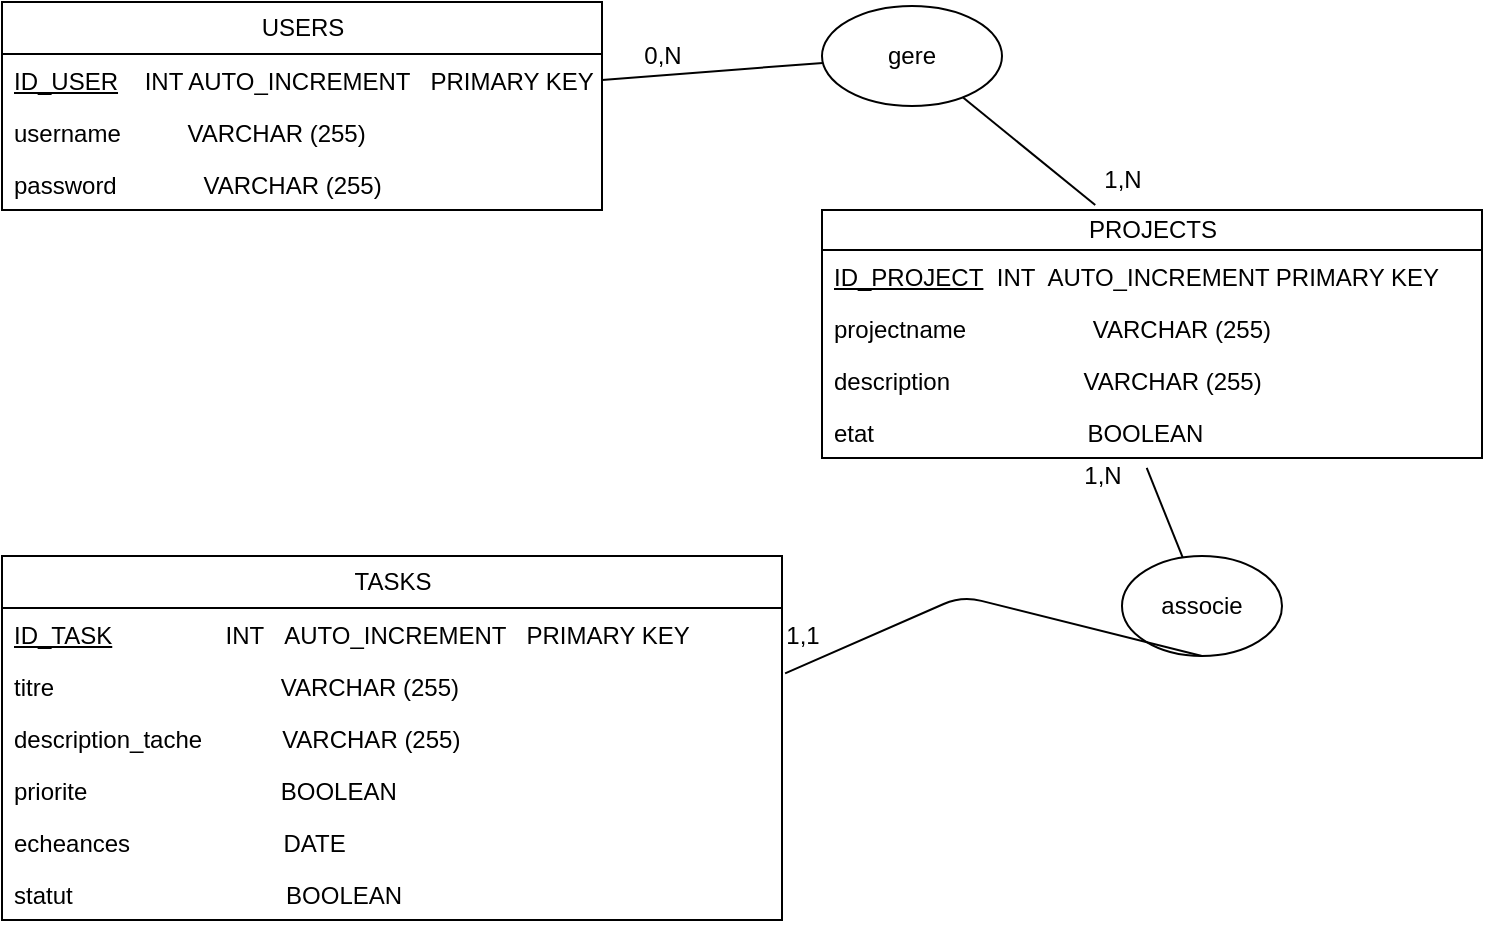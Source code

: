<mxfile>
    <diagram id="_w7T5jTIsiy8mK3o0dd5" name="Page-1">
        <mxGraphModel dx="490" dy="419" grid="1" gridSize="10" guides="1" tooltips="1" connect="1" arrows="1" fold="1" page="1" pageScale="1" pageWidth="827" pageHeight="1169" math="0" shadow="0">
            <root>
                <mxCell id="0"/>
                <mxCell id="1" parent="0"/>
                <mxCell id="4" value="USERS" style="swimlane;fontStyle=0;childLayout=stackLayout;horizontal=1;startSize=26;fillColor=none;horizontalStack=0;resizeParent=1;resizeParentMax=0;resizeLast=0;collapsible=1;marginBottom=0;html=1;" parent="1" vertex="1">
                    <mxGeometry x="40" y="43" width="300" height="104" as="geometry"/>
                </mxCell>
                <mxCell id="5" value="&lt;u&gt;ID_USER&lt;/u&gt;&amp;nbsp; &amp;nbsp; INT AUTO_INCREMENT&amp;nbsp; &amp;nbsp;PRIMARY KEY" style="text;strokeColor=none;fillColor=none;align=left;verticalAlign=top;spacingLeft=4;spacingRight=4;overflow=hidden;rotatable=0;points=[[0,0.5],[1,0.5]];portConstraint=eastwest;whiteSpace=wrap;html=1;" parent="4" vertex="1">
                    <mxGeometry y="26" width="300" height="26" as="geometry"/>
                </mxCell>
                <mxCell id="6" value="username&amp;nbsp; &amp;nbsp; &amp;nbsp; &amp;nbsp; &amp;nbsp; VARCHAR (255)" style="text;strokeColor=none;fillColor=none;align=left;verticalAlign=top;spacingLeft=4;spacingRight=4;overflow=hidden;rotatable=0;points=[[0,0.5],[1,0.5]];portConstraint=eastwest;whiteSpace=wrap;html=1;" parent="4" vertex="1">
                    <mxGeometry y="52" width="300" height="26" as="geometry"/>
                </mxCell>
                <mxCell id="7" value="password&amp;nbsp; &amp;nbsp; &amp;nbsp; &amp;nbsp; &amp;nbsp; &amp;nbsp; &amp;nbsp;VARCHAR (255)" style="text;strokeColor=none;fillColor=none;align=left;verticalAlign=top;spacingLeft=4;spacingRight=4;overflow=hidden;rotatable=0;points=[[0,0.5],[1,0.5]];portConstraint=eastwest;whiteSpace=wrap;html=1;" parent="4" vertex="1">
                    <mxGeometry y="78" width="300" height="26" as="geometry"/>
                </mxCell>
                <mxCell id="16" value="PROJECTS" style="swimlane;fontStyle=0;childLayout=stackLayout;horizontal=1;startSize=20;fillColor=none;horizontalStack=0;resizeParent=1;resizeParentMax=0;resizeLast=0;collapsible=1;marginBottom=0;html=1;" parent="1" vertex="1">
                    <mxGeometry x="450" y="147" width="330" height="124" as="geometry"/>
                </mxCell>
                <mxCell id="17" value="&lt;u&gt;ID_PROJECT&lt;/u&gt;&amp;nbsp; INT&amp;nbsp; AUTO_INCREMENT PRIMARY KEY" style="text;strokeColor=none;fillColor=none;align=left;verticalAlign=top;spacingLeft=4;spacingRight=4;overflow=hidden;rotatable=0;points=[[0,0.5],[1,0.5]];portConstraint=eastwest;whiteSpace=wrap;html=1;" parent="16" vertex="1">
                    <mxGeometry y="20" width="330" height="26" as="geometry"/>
                </mxCell>
                <mxCell id="18" value="projectname&amp;nbsp; &amp;nbsp; &amp;nbsp; &amp;nbsp; &amp;nbsp; &amp;nbsp; &amp;nbsp; &amp;nbsp; &amp;nbsp; &amp;nbsp;VARCHAR (255)" style="text;strokeColor=none;fillColor=none;align=left;verticalAlign=top;spacingLeft=4;spacingRight=4;overflow=hidden;rotatable=0;points=[[0,0.5],[1,0.5]];portConstraint=eastwest;whiteSpace=wrap;html=1;" parent="16" vertex="1">
                    <mxGeometry y="46" width="330" height="26" as="geometry"/>
                </mxCell>
                <mxCell id="19" value="description&amp;nbsp; &amp;nbsp; &amp;nbsp; &amp;nbsp; &amp;nbsp; &amp;nbsp; &amp;nbsp; &amp;nbsp; &amp;nbsp; &amp;nbsp; VARCHAR (255)" style="text;strokeColor=none;fillColor=none;align=left;verticalAlign=top;spacingLeft=4;spacingRight=4;overflow=hidden;rotatable=0;points=[[0,0.5],[1,0.5]];portConstraint=eastwest;whiteSpace=wrap;html=1;" parent="16" vertex="1">
                    <mxGeometry y="72" width="330" height="26" as="geometry"/>
                </mxCell>
                <mxCell id="58" value="etat&amp;nbsp; &amp;nbsp; &amp;nbsp; &amp;nbsp; &amp;nbsp; &amp;nbsp; &amp;nbsp; &amp;nbsp; &amp;nbsp; &amp;nbsp; &amp;nbsp; &amp;nbsp; &amp;nbsp; &amp;nbsp; &amp;nbsp; &amp;nbsp; BOOLEAN" style="text;strokeColor=none;fillColor=none;align=left;verticalAlign=top;spacingLeft=4;spacingRight=4;overflow=hidden;rotatable=0;points=[[0,0.5],[1,0.5]];portConstraint=eastwest;whiteSpace=wrap;html=1;" parent="16" vertex="1">
                    <mxGeometry y="98" width="330" height="26" as="geometry"/>
                </mxCell>
                <mxCell id="20" value="TASKS" style="swimlane;fontStyle=0;childLayout=stackLayout;horizontal=1;startSize=26;fillColor=none;horizontalStack=0;resizeParent=1;resizeParentMax=0;resizeLast=0;collapsible=1;marginBottom=0;html=1;" parent="1" vertex="1">
                    <mxGeometry x="40" y="320" width="390" height="182" as="geometry"/>
                </mxCell>
                <mxCell id="21" value="&lt;u&gt;ID_TASK&lt;/u&gt;&amp;nbsp; &amp;nbsp; &amp;nbsp; &amp;nbsp; &amp;nbsp; &amp;nbsp; &amp;nbsp; &amp;nbsp; &amp;nbsp;INT&amp;nbsp; &amp;nbsp;AUTO_INCREMENT&amp;nbsp; &amp;nbsp;PRIMARY KEY" style="text;strokeColor=none;fillColor=none;align=left;verticalAlign=top;spacingLeft=4;spacingRight=4;overflow=hidden;rotatable=0;points=[[0,0.5],[1,0.5]];portConstraint=eastwest;whiteSpace=wrap;html=1;" parent="20" vertex="1">
                    <mxGeometry y="26" width="390" height="26" as="geometry"/>
                </mxCell>
                <mxCell id="22" value="titre&amp;nbsp; &amp;nbsp; &amp;nbsp; &amp;nbsp; &amp;nbsp; &amp;nbsp; &amp;nbsp; &amp;nbsp; &amp;nbsp; &amp;nbsp; &amp;nbsp; &amp;nbsp; &amp;nbsp; &amp;nbsp; &amp;nbsp; &amp;nbsp; &amp;nbsp; VARCHAR (255)" style="text;strokeColor=none;fillColor=none;align=left;verticalAlign=top;spacingLeft=4;spacingRight=4;overflow=hidden;rotatable=0;points=[[0,0.5],[1,0.5]];portConstraint=eastwest;whiteSpace=wrap;html=1;" parent="20" vertex="1">
                    <mxGeometry y="52" width="390" height="26" as="geometry"/>
                </mxCell>
                <mxCell id="23" value="description_tache&amp;nbsp; &amp;nbsp; &amp;nbsp; &amp;nbsp; &amp;nbsp; &amp;nbsp; VARCHAR (255)" style="text;strokeColor=none;fillColor=none;align=left;verticalAlign=top;spacingLeft=4;spacingRight=4;overflow=hidden;rotatable=0;points=[[0,0.5],[1,0.5]];portConstraint=eastwest;whiteSpace=wrap;html=1;" parent="20" vertex="1">
                    <mxGeometry y="78" width="390" height="26" as="geometry"/>
                </mxCell>
                <mxCell id="45" value="priorite&amp;nbsp; &amp;nbsp; &amp;nbsp; &amp;nbsp; &amp;nbsp; &amp;nbsp; &amp;nbsp; &amp;nbsp; &amp;nbsp; &amp;nbsp; &amp;nbsp; &amp;nbsp; &amp;nbsp; &amp;nbsp; &amp;nbsp;BOOLEAN" style="text;strokeColor=none;fillColor=none;align=left;verticalAlign=top;spacingLeft=4;spacingRight=4;overflow=hidden;rotatable=0;points=[[0,0.5],[1,0.5]];portConstraint=eastwest;whiteSpace=wrap;html=1;" parent="20" vertex="1">
                    <mxGeometry y="104" width="390" height="26" as="geometry"/>
                </mxCell>
                <mxCell id="46" value="echeances&amp;nbsp; &amp;nbsp; &amp;nbsp; &amp;nbsp; &amp;nbsp; &amp;nbsp; &amp;nbsp; &amp;nbsp; &amp;nbsp; &amp;nbsp; &amp;nbsp; &amp;nbsp;DATE" style="text;strokeColor=none;fillColor=none;align=left;verticalAlign=top;spacingLeft=4;spacingRight=4;overflow=hidden;rotatable=0;points=[[0,0.5],[1,0.5]];portConstraint=eastwest;whiteSpace=wrap;html=1;" parent="20" vertex="1">
                    <mxGeometry y="130" width="390" height="26" as="geometry"/>
                </mxCell>
                <mxCell id="47" value="statut&amp;nbsp; &amp;nbsp; &amp;nbsp; &amp;nbsp; &amp;nbsp; &amp;nbsp; &amp;nbsp; &amp;nbsp; &amp;nbsp; &amp;nbsp; &amp;nbsp; &amp;nbsp; &amp;nbsp; &amp;nbsp; &amp;nbsp; &amp;nbsp; BOOLEAN" style="text;strokeColor=none;fillColor=none;align=left;verticalAlign=top;spacingLeft=4;spacingRight=4;overflow=hidden;rotatable=0;points=[[0,0.5],[1,0.5]];portConstraint=eastwest;whiteSpace=wrap;html=1;" parent="20" vertex="1">
                    <mxGeometry y="156" width="390" height="26" as="geometry"/>
                </mxCell>
                <mxCell id="28" value="0,N" style="text;html=1;align=center;verticalAlign=middle;resizable=0;points=[];autosize=1;strokeColor=none;fillColor=none;" parent="1" vertex="1">
                    <mxGeometry x="350" y="55" width="40" height="30" as="geometry"/>
                </mxCell>
                <mxCell id="34" value="associe" style="ellipse;whiteSpace=wrap;html=1;" parent="1" vertex="1">
                    <mxGeometry x="600" y="320" width="80" height="50" as="geometry"/>
                </mxCell>
                <mxCell id="35" value="" style="endArrow=none;html=1;exitX=1.004;exitY=0.256;exitDx=0;exitDy=0;entryX=0.5;entryY=1;entryDx=0;entryDy=0;exitPerimeter=0;" parent="1" source="22" target="34" edge="1">
                    <mxGeometry width="50" height="50" relative="1" as="geometry">
                        <mxPoint x="690" y="325" as="sourcePoint"/>
                        <mxPoint x="740" y="275" as="targetPoint"/>
                        <Array as="points">
                            <mxPoint x="520" y="340"/>
                        </Array>
                    </mxGeometry>
                </mxCell>
                <mxCell id="36" value="" style="endArrow=none;html=1;entryX=0.492;entryY=1.192;entryDx=0;entryDy=0;entryPerimeter=0;" parent="1" source="34" target="58" edge="1">
                    <mxGeometry width="50" height="50" relative="1" as="geometry">
                        <mxPoint x="380" y="270" as="sourcePoint"/>
                        <mxPoint x="620" y="280" as="targetPoint"/>
                    </mxGeometry>
                </mxCell>
                <mxCell id="39" value="gere" style="ellipse;whiteSpace=wrap;html=1;" parent="1" vertex="1">
                    <mxGeometry x="450" y="45" width="90" height="50" as="geometry"/>
                </mxCell>
                <mxCell id="40" value="" style="endArrow=none;html=1;entryX=1;entryY=0.5;entryDx=0;entryDy=0;" parent="1" source="39" target="5" edge="1">
                    <mxGeometry width="50" height="50" relative="1" as="geometry">
                        <mxPoint x="380" y="270" as="sourcePoint"/>
                        <mxPoint x="430" y="220" as="targetPoint"/>
                    </mxGeometry>
                </mxCell>
                <mxCell id="41" value="" style="endArrow=none;html=1;entryX=0.414;entryY=-0.02;entryDx=0;entryDy=0;entryPerimeter=0;" parent="1" source="39" target="16" edge="1">
                    <mxGeometry width="50" height="50" relative="1" as="geometry">
                        <mxPoint x="380" y="270" as="sourcePoint"/>
                        <mxPoint x="430" y="220" as="targetPoint"/>
                    </mxGeometry>
                </mxCell>
                <mxCell id="42" value="1,N" style="text;html=1;align=center;verticalAlign=middle;resizable=0;points=[];autosize=1;strokeColor=none;fillColor=none;" parent="1" vertex="1">
                    <mxGeometry x="580" y="117" width="40" height="30" as="geometry"/>
                </mxCell>
                <mxCell id="52" value="1,1" style="text;html=1;align=center;verticalAlign=middle;resizable=0;points=[];autosize=1;strokeColor=none;fillColor=none;" parent="1" vertex="1">
                    <mxGeometry x="420" y="345" width="40" height="30" as="geometry"/>
                </mxCell>
                <mxCell id="63" value="1,N" style="text;html=1;align=center;verticalAlign=middle;resizable=0;points=[];autosize=1;strokeColor=none;fillColor=none;" parent="1" vertex="1">
                    <mxGeometry x="570" y="265" width="40" height="30" as="geometry"/>
                </mxCell>
            </root>
        </mxGraphModel>
    </diagram>
</mxfile>